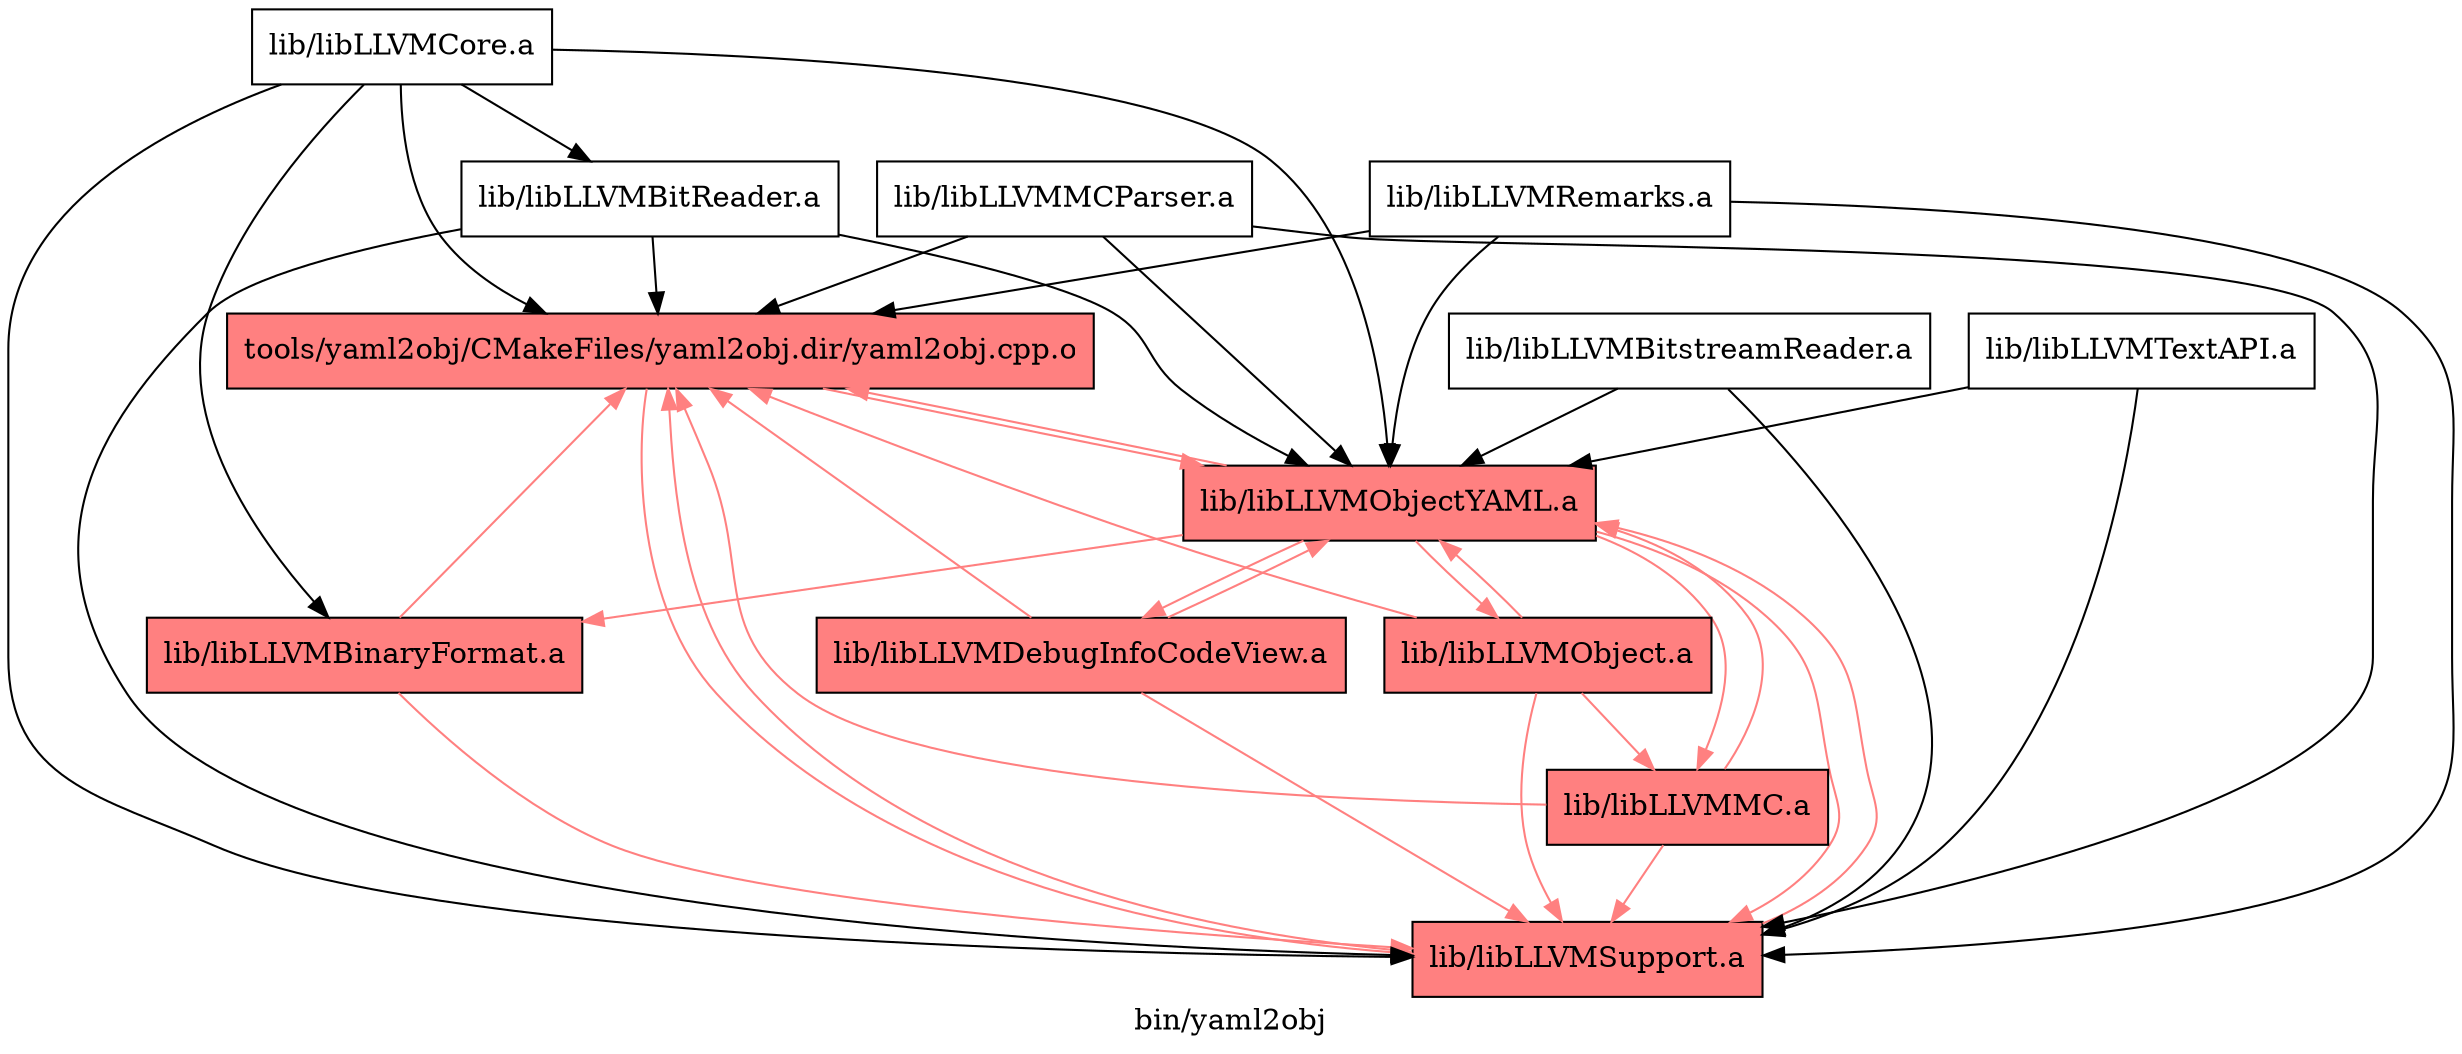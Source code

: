 digraph "bin/yaml2obj" {
	label="bin/yaml2obj";

	Node0x55dea93e4f48 [shape=record,shape=record,style=filled,fillcolor="1.000000 0.5 1",label="{tools/yaml2obj/CMakeFiles/yaml2obj.dir/yaml2obj.cpp.o}"];
	Node0x55dea93e4f48 -> Node0x55dea93e49a8[color="1.000000 0.5 1"];
	Node0x55dea93e4f48 -> Node0x55dea93e4ea8[color="1.000000 0.5 1"];
	Node0x55dea93e49a8 [shape=record,shape=record,style=filled,fillcolor="1.000000 0.5 1",label="{lib/libLLVMObjectYAML.a}"];
	Node0x55dea93e49a8 -> Node0x55dea93e4ea8[color="1.000000 0.5 1"];
	Node0x55dea93e49a8 -> Node0x55dea93e4f48[color="1.000000 0.5 1"];
	Node0x55dea93e49a8 -> Node0x55dea93ebcf8[color="1.000000 0.5 1"];
	Node0x55dea93e49a8 -> Node0x55dea93eb7a8[color="1.000000 0.5 1"];
	Node0x55dea93e49a8 -> Node0x55dea93eda58[color="1.000000 0.5 1"];
	Node0x55dea93e49a8 -> Node0x55dea93e3fa8[color="1.000000 0.5 1"];
	Node0x55dea93e4ea8 [shape=record,shape=record,style=filled,fillcolor="1.000000 0.5 1",label="{lib/libLLVMSupport.a}"];
	Node0x55dea93e4ea8 -> Node0x55dea93e49a8[color="1.000000 0.5 1"];
	Node0x55dea93e4ea8 -> Node0x55dea93e4f48[color="1.000000 0.5 1"];
	Node0x55dea93ebcf8 [shape=record,shape=record,style=filled,fillcolor="1.000000 0.5 1",label="{lib/libLLVMMC.a}"];
	Node0x55dea93ebcf8 -> Node0x55dea93e49a8[color="1.000000 0.5 1"];
	Node0x55dea93ebcf8 -> Node0x55dea93e4ea8[color="1.000000 0.5 1"];
	Node0x55dea93ebcf8 -> Node0x55dea93e4f48[color="1.000000 0.5 1"];
	Node0x55dea93eb7a8 [shape=record,shape=record,style=filled,fillcolor="1.000000 0.5 1",label="{lib/libLLVMBinaryFormat.a}"];
	Node0x55dea93eb7a8 -> Node0x55dea93e4f48[color="1.000000 0.5 1"];
	Node0x55dea93eb7a8 -> Node0x55dea93e4ea8[color="1.000000 0.5 1"];
	Node0x55dea93eda58 [shape=record,shape=record,style=filled,fillcolor="1.000000 0.5 1",label="{lib/libLLVMDebugInfoCodeView.a}"];
	Node0x55dea93eda58 -> Node0x55dea93e4ea8[color="1.000000 0.5 1"];
	Node0x55dea93eda58 -> Node0x55dea93e49a8[color="1.000000 0.5 1"];
	Node0x55dea93eda58 -> Node0x55dea93e4f48[color="1.000000 0.5 1"];
	Node0x55dea93e3fa8 [shape=record,shape=record,style=filled,fillcolor="1.000000 0.5 1",label="{lib/libLLVMObject.a}"];
	Node0x55dea93e3fa8 -> Node0x55dea93e49a8[color="1.000000 0.5 1"];
	Node0x55dea93e3fa8 -> Node0x55dea93e4ea8[color="1.000000 0.5 1"];
	Node0x55dea93e3fa8 -> Node0x55dea93e4f48[color="1.000000 0.5 1"];
	Node0x55dea93e3fa8 -> Node0x55dea93ebcf8[color="1.000000 0.5 1"];
	Node0x55dea93e44a8 [shape=record,shape=record,label="{lib/libLLVMBitReader.a}"];
	Node0x55dea93e44a8 -> Node0x55dea93e4f48;
	Node0x55dea93e44a8 -> Node0x55dea93e49a8;
	Node0x55dea93e44a8 -> Node0x55dea93e4ea8;
	Node0x55dea93e6668 [shape=record,shape=record,label="{lib/libLLVMCore.a}"];
	Node0x55dea93e6668 -> Node0x55dea93e4ea8;
	Node0x55dea93e6668 -> Node0x55dea93e49a8;
	Node0x55dea93e6668 -> Node0x55dea93eb7a8;
	Node0x55dea93e6668 -> Node0x55dea93e4f48;
	Node0x55dea93e6668 -> Node0x55dea93e44a8;
	Node0x55dea93e57b8 [shape=record,shape=record,label="{lib/libLLVMRemarks.a}"];
	Node0x55dea93e57b8 -> Node0x55dea93e49a8;
	Node0x55dea93e57b8 -> Node0x55dea93e4ea8;
	Node0x55dea93e57b8 -> Node0x55dea93e4f48;
	Node0x55dea93e5c68 [shape=record,shape=record,label="{lib/libLLVMBitstreamReader.a}"];
	Node0x55dea93e5c68 -> Node0x55dea93e49a8;
	Node0x55dea93e5c68 -> Node0x55dea93e4ea8;
	Node0x55dea93ec658 [shape=record,shape=record,label="{lib/libLLVMMCParser.a}"];
	Node0x55dea93ec658 -> Node0x55dea93e4f48;
	Node0x55dea93ec658 -> Node0x55dea93e49a8;
	Node0x55dea93ec658 -> Node0x55dea93e4ea8;
	Node0x55dea93ec1a8 [shape=record,shape=record,label="{lib/libLLVMTextAPI.a}"];
	Node0x55dea93ec1a8 -> Node0x55dea93e4ea8;
	Node0x55dea93ec1a8 -> Node0x55dea93e49a8;
}
